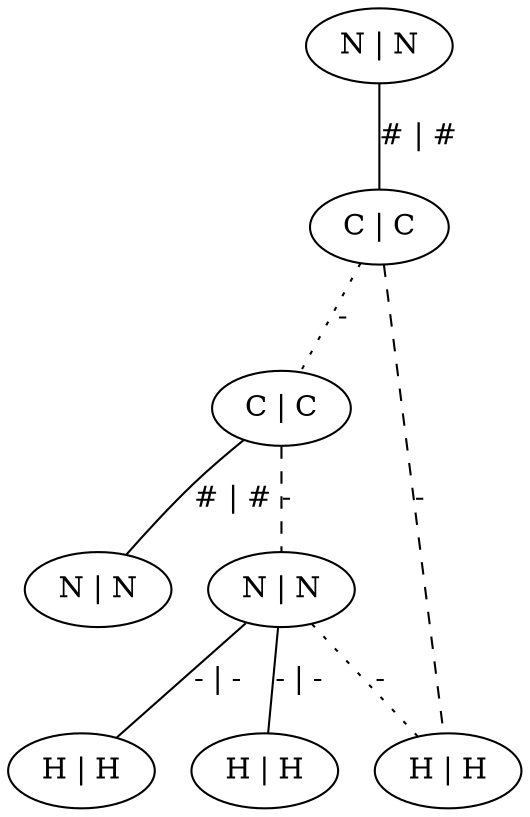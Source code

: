 graph G {
	0 [ label="N | N" ]
	1 [ label="C | C" ]
	2 [ label="C | C" ]
	3 [ label="N | N" ]
	4 [ label="N | N" ]
	5 [ label="H | H" ]
	6 [ label="H | H" ]
	7 [ label="H | H" ]
	0 -- 1 [ label="# | #" ]
	1 -- 2 [ style=dotted label="-" ]
	1 -- 7 [ style=dashed label="-" ]
	2 -- 3 [ label="# | #" ]
	2 -- 4 [ style=dashed label="-" ]
	4 -- 5 [ label="- | -" ]
	4 -- 6 [ label="- | -" ]
	4 -- 7 [ style=dotted label="-" ]
}
